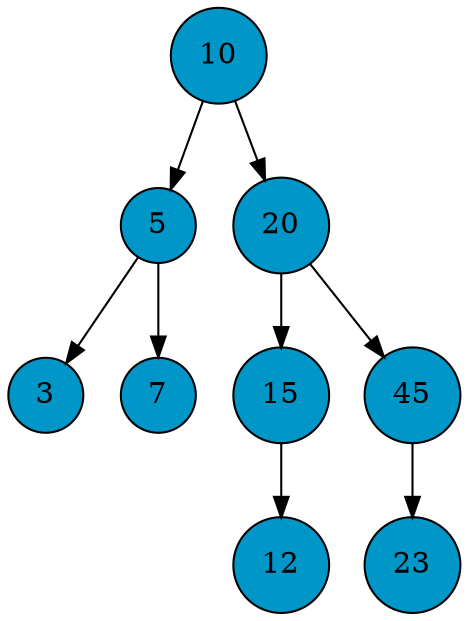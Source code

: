 digraph BinTree {
node [shape=circle, style=filled, color=black, fillcolor="#0096c7"];
edge [color=black];
10 -> 5;
10 -> 20;
5 -> 3;
5 -> 7;
20 -> 15;
20 -> 45;
15 -> 12;
45 -> 23;
}
